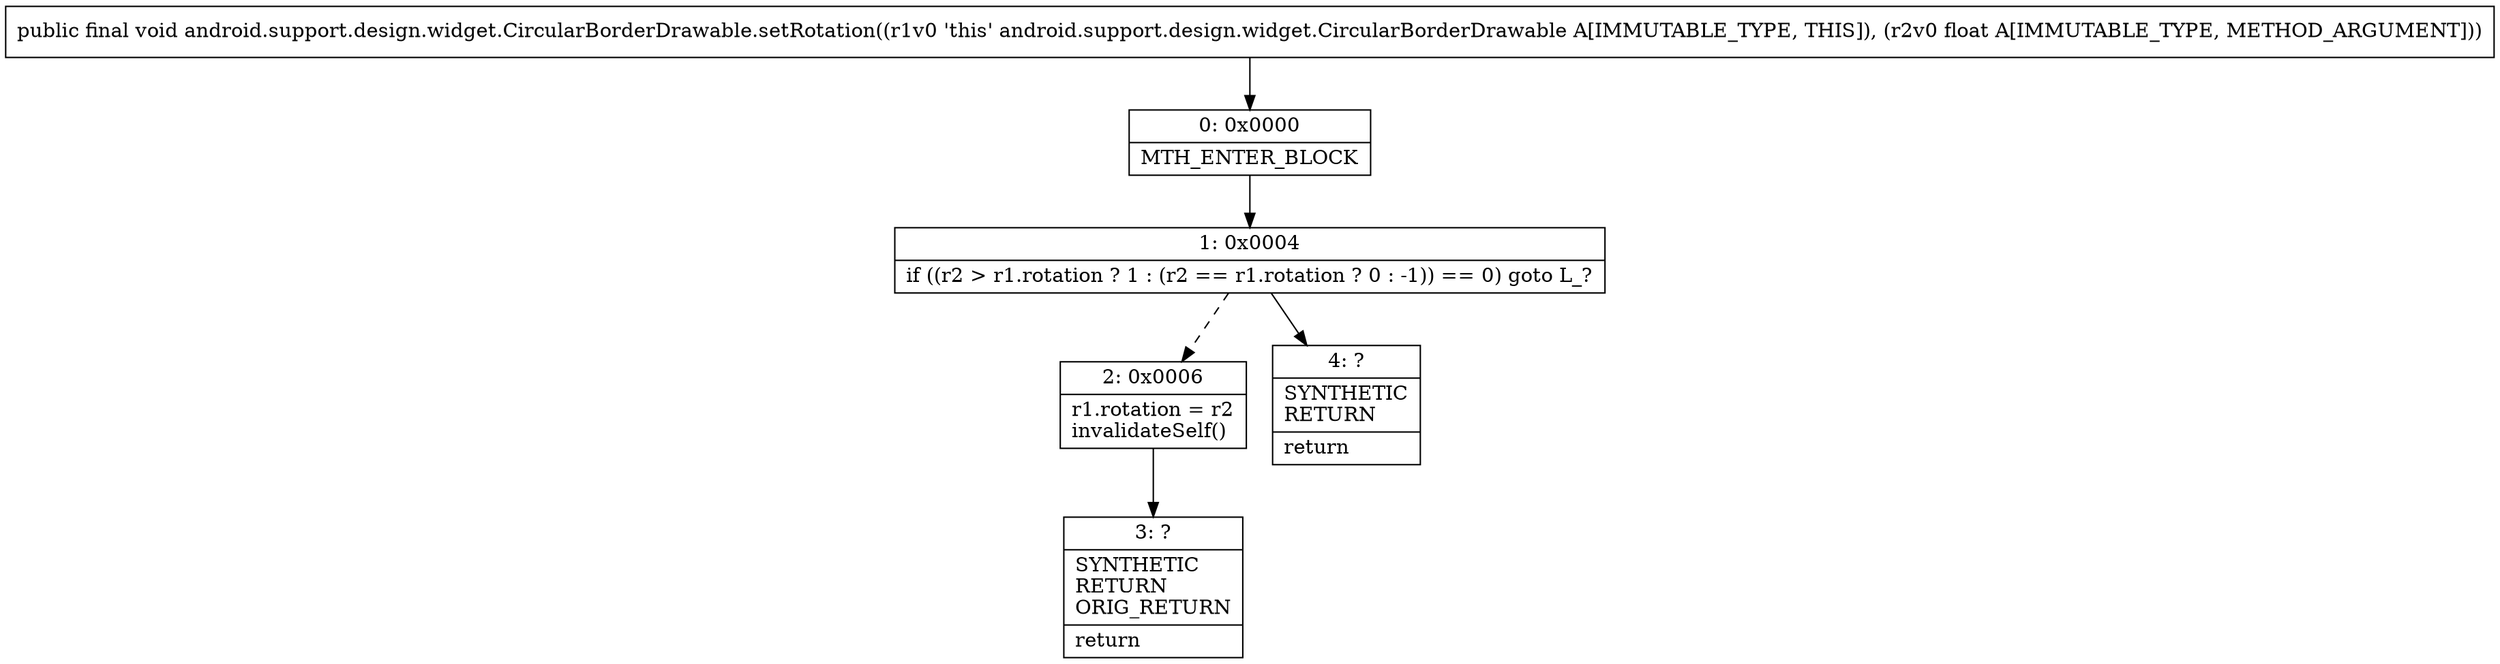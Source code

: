 digraph "CFG forandroid.support.design.widget.CircularBorderDrawable.setRotation(F)V" {
Node_0 [shape=record,label="{0\:\ 0x0000|MTH_ENTER_BLOCK\l}"];
Node_1 [shape=record,label="{1\:\ 0x0004|if ((r2 \> r1.rotation ? 1 : (r2 == r1.rotation ? 0 : \-1)) == 0) goto L_?\l}"];
Node_2 [shape=record,label="{2\:\ 0x0006|r1.rotation = r2\linvalidateSelf()\l}"];
Node_3 [shape=record,label="{3\:\ ?|SYNTHETIC\lRETURN\lORIG_RETURN\l|return\l}"];
Node_4 [shape=record,label="{4\:\ ?|SYNTHETIC\lRETURN\l|return\l}"];
MethodNode[shape=record,label="{public final void android.support.design.widget.CircularBorderDrawable.setRotation((r1v0 'this' android.support.design.widget.CircularBorderDrawable A[IMMUTABLE_TYPE, THIS]), (r2v0 float A[IMMUTABLE_TYPE, METHOD_ARGUMENT])) }"];
MethodNode -> Node_0;
Node_0 -> Node_1;
Node_1 -> Node_2[style=dashed];
Node_1 -> Node_4;
Node_2 -> Node_3;
}

